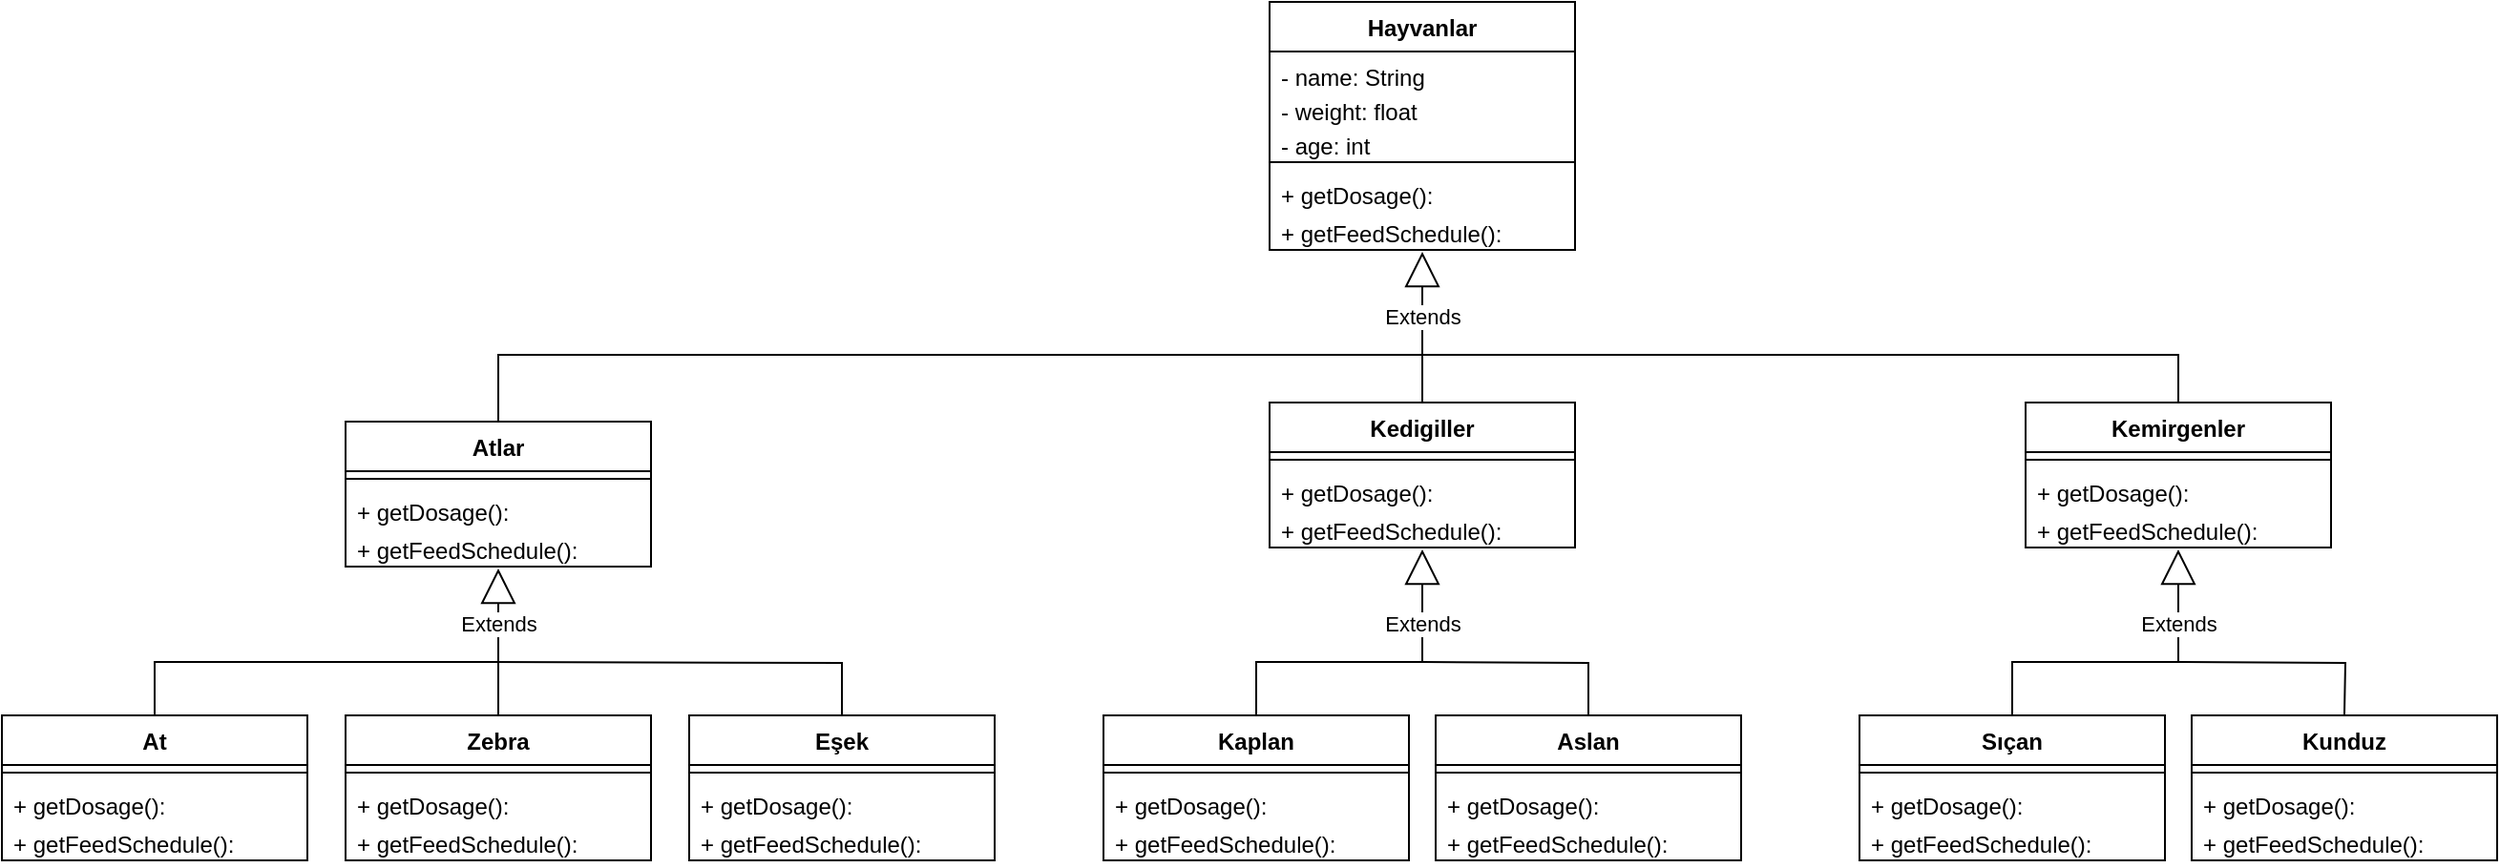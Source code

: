 <mxfile version="20.2.4" type="device"><diagram id="rgGAHHNMpEUuQ-SkCWsX" name="Sayfa -1"><mxGraphModel dx="2249" dy="1931" grid="1" gridSize="10" guides="1" tooltips="1" connect="1" arrows="1" fold="1" page="1" pageScale="1" pageWidth="827" pageHeight="1169" math="0" shadow="0"><root><mxCell id="0"/><mxCell id="1" parent="0"/><mxCell id="jSu4BmUehy45Kzqd7HJT-1" value="Hayvanlar" style="swimlane;fontStyle=1;align=center;verticalAlign=top;childLayout=stackLayout;horizontal=1;startSize=26;horizontalStack=0;resizeParent=1;resizeParentMax=0;resizeLast=0;collapsible=1;marginBottom=0;strokeColor=default;" parent="1" vertex="1"><mxGeometry x="334" y="-30" width="160" height="130" as="geometry"><mxRectangle x="334" y="20" width="100" height="30" as="alternateBounds"/></mxGeometry></mxCell><mxCell id="jSu4BmUehy45Kzqd7HJT-2" value="- name: String" style="text;strokeColor=none;fillColor=none;align=left;verticalAlign=top;spacingLeft=4;spacingRight=4;overflow=hidden;rotatable=0;points=[[0,0.5],[1,0.5]];portConstraint=eastwest;" parent="jSu4BmUehy45Kzqd7HJT-1" vertex="1"><mxGeometry y="26" width="160" height="18" as="geometry"/></mxCell><mxCell id="jSu4BmUehy45Kzqd7HJT-68" value="- weight: float" style="text;strokeColor=none;fillColor=none;spacingLeft=4;spacingRight=4;overflow=hidden;rotatable=0;points=[[0,0.5],[1,0.5]];portConstraint=eastwest;fontSize=12;" parent="jSu4BmUehy45Kzqd7HJT-1" vertex="1"><mxGeometry y="44" width="160" height="18" as="geometry"/></mxCell><mxCell id="jSu4BmUehy45Kzqd7HJT-69" value="- age: int" style="text;strokeColor=none;fillColor=none;spacingLeft=4;spacingRight=4;overflow=hidden;rotatable=0;points=[[0,0.5],[1,0.5]];portConstraint=eastwest;fontSize=12;" parent="jSu4BmUehy45Kzqd7HJT-1" vertex="1"><mxGeometry y="62" width="160" height="18" as="geometry"/></mxCell><mxCell id="jSu4BmUehy45Kzqd7HJT-3" value="" style="line;strokeWidth=1;fillColor=none;align=left;verticalAlign=middle;spacingTop=-1;spacingLeft=3;spacingRight=3;rotatable=0;labelPosition=right;points=[];portConstraint=eastwest;" parent="jSu4BmUehy45Kzqd7HJT-1" vertex="1"><mxGeometry y="80" width="160" height="8" as="geometry"/></mxCell><mxCell id="jSu4BmUehy45Kzqd7HJT-4" value="+ getDosage():" style="text;strokeColor=none;fillColor=none;align=left;verticalAlign=top;spacingLeft=4;spacingRight=4;overflow=hidden;rotatable=0;points=[[0,0.5],[1,0.5]];portConstraint=eastwest;" parent="jSu4BmUehy45Kzqd7HJT-1" vertex="1"><mxGeometry y="88" width="160" height="20" as="geometry"/></mxCell><mxCell id="yO4InMLimgz4RJKNMxAN-1" value="+ getFeedSchedule():" style="text;strokeColor=none;fillColor=none;align=left;verticalAlign=top;spacingLeft=4;spacingRight=4;overflow=hidden;rotatable=0;points=[[0,0.5],[1,0.5]];portConstraint=eastwest;" parent="jSu4BmUehy45Kzqd7HJT-1" vertex="1"><mxGeometry y="108" width="160" height="22" as="geometry"/></mxCell><mxCell id="jSu4BmUehy45Kzqd7HJT-5" value="Kemirgenler" style="swimlane;fontStyle=1;align=center;verticalAlign=top;childLayout=stackLayout;horizontal=1;startSize=26;horizontalStack=0;resizeParent=1;resizeParentMax=0;resizeLast=0;collapsible=1;marginBottom=0;" parent="1" vertex="1"><mxGeometry x="730" y="180" width="160" height="76" as="geometry"/></mxCell><mxCell id="jSu4BmUehy45Kzqd7HJT-7" value="" style="line;strokeWidth=1;fillColor=none;align=left;verticalAlign=middle;spacingTop=-1;spacingLeft=3;spacingRight=3;rotatable=0;labelPosition=right;points=[];portConstraint=eastwest;" parent="jSu4BmUehy45Kzqd7HJT-5" vertex="1"><mxGeometry y="26" width="160" height="8" as="geometry"/></mxCell><mxCell id="yO4InMLimgz4RJKNMxAN-6" value="+ getDosage():" style="text;strokeColor=none;fillColor=none;align=left;verticalAlign=top;spacingLeft=4;spacingRight=4;overflow=hidden;rotatable=0;points=[[0,0.5],[1,0.5]];portConstraint=eastwest;" parent="jSu4BmUehy45Kzqd7HJT-5" vertex="1"><mxGeometry y="34" width="160" height="20" as="geometry"/></mxCell><mxCell id="yO4InMLimgz4RJKNMxAN-7" value="+ getFeedSchedule():" style="text;strokeColor=none;fillColor=none;align=left;verticalAlign=top;spacingLeft=4;spacingRight=4;overflow=hidden;rotatable=0;points=[[0,0.5],[1,0.5]];portConstraint=eastwest;" parent="jSu4BmUehy45Kzqd7HJT-5" vertex="1"><mxGeometry y="54" width="160" height="22" as="geometry"/></mxCell><mxCell id="jSu4BmUehy45Kzqd7HJT-9" value="Kedigiller" style="swimlane;fontStyle=1;align=center;verticalAlign=top;childLayout=stackLayout;horizontal=1;startSize=26;horizontalStack=0;resizeParent=1;resizeParentMax=0;resizeLast=0;collapsible=1;marginBottom=0;" parent="1" vertex="1"><mxGeometry x="334" y="180" width="160" height="76" as="geometry"/></mxCell><mxCell id="jSu4BmUehy45Kzqd7HJT-11" value="" style="line;strokeWidth=1;fillColor=none;align=left;verticalAlign=middle;spacingTop=-1;spacingLeft=3;spacingRight=3;rotatable=0;labelPosition=right;points=[];portConstraint=eastwest;" parent="jSu4BmUehy45Kzqd7HJT-9" vertex="1"><mxGeometry y="26" width="160" height="8" as="geometry"/></mxCell><mxCell id="yO4InMLimgz4RJKNMxAN-4" value="+ getDosage():" style="text;strokeColor=none;fillColor=none;align=left;verticalAlign=top;spacingLeft=4;spacingRight=4;overflow=hidden;rotatable=0;points=[[0,0.5],[1,0.5]];portConstraint=eastwest;" parent="jSu4BmUehy45Kzqd7HJT-9" vertex="1"><mxGeometry y="34" width="160" height="20" as="geometry"/></mxCell><mxCell id="yO4InMLimgz4RJKNMxAN-5" value="+ getFeedSchedule():" style="text;strokeColor=none;fillColor=none;align=left;verticalAlign=top;spacingLeft=4;spacingRight=4;overflow=hidden;rotatable=0;points=[[0,0.5],[1,0.5]];portConstraint=eastwest;" parent="jSu4BmUehy45Kzqd7HJT-9" vertex="1"><mxGeometry y="54" width="160" height="22" as="geometry"/></mxCell><mxCell id="jSu4BmUehy45Kzqd7HJT-13" value="Atlar" style="swimlane;fontStyle=1;align=center;verticalAlign=top;childLayout=stackLayout;horizontal=1;startSize=26;horizontalStack=0;resizeParent=1;resizeParentMax=0;resizeLast=0;collapsible=1;marginBottom=0;" parent="1" vertex="1"><mxGeometry x="-150" y="190" width="160" height="76" as="geometry"/></mxCell><mxCell id="jSu4BmUehy45Kzqd7HJT-15" value="" style="line;strokeWidth=1;fillColor=none;align=left;verticalAlign=middle;spacingTop=-1;spacingLeft=3;spacingRight=3;rotatable=0;labelPosition=right;points=[];portConstraint=eastwest;" parent="jSu4BmUehy45Kzqd7HJT-13" vertex="1"><mxGeometry y="26" width="160" height="8" as="geometry"/></mxCell><mxCell id="yO4InMLimgz4RJKNMxAN-2" value="+ getDosage():" style="text;strokeColor=none;fillColor=none;align=left;verticalAlign=top;spacingLeft=4;spacingRight=4;overflow=hidden;rotatable=0;points=[[0,0.5],[1,0.5]];portConstraint=eastwest;" parent="jSu4BmUehy45Kzqd7HJT-13" vertex="1"><mxGeometry y="34" width="160" height="20" as="geometry"/></mxCell><mxCell id="yO4InMLimgz4RJKNMxAN-3" value="+ getFeedSchedule():" style="text;strokeColor=none;fillColor=none;align=left;verticalAlign=top;spacingLeft=4;spacingRight=4;overflow=hidden;rotatable=0;points=[[0,0.5],[1,0.5]];portConstraint=eastwest;" parent="jSu4BmUehy45Kzqd7HJT-13" vertex="1"><mxGeometry y="54" width="160" height="22" as="geometry"/></mxCell><mxCell id="jSu4BmUehy45Kzqd7HJT-17" value="Eşek" style="swimlane;fontStyle=1;align=center;verticalAlign=top;childLayout=stackLayout;horizontal=1;startSize=26;horizontalStack=0;resizeParent=1;resizeParentMax=0;resizeLast=0;collapsible=1;marginBottom=0;" parent="1" vertex="1"><mxGeometry x="30" y="344" width="160" height="76" as="geometry"/></mxCell><mxCell id="jSu4BmUehy45Kzqd7HJT-19" value="" style="line;strokeWidth=1;fillColor=none;align=left;verticalAlign=middle;spacingTop=-1;spacingLeft=3;spacingRight=3;rotatable=0;labelPosition=right;points=[];portConstraint=eastwest;" parent="jSu4BmUehy45Kzqd7HJT-17" vertex="1"><mxGeometry y="26" width="160" height="8" as="geometry"/></mxCell><mxCell id="yO4InMLimgz4RJKNMxAN-12" value="+ getDosage():" style="text;strokeColor=none;fillColor=none;align=left;verticalAlign=top;spacingLeft=4;spacingRight=4;overflow=hidden;rotatable=0;points=[[0,0.5],[1,0.5]];portConstraint=eastwest;" parent="jSu4BmUehy45Kzqd7HJT-17" vertex="1"><mxGeometry y="34" width="160" height="20" as="geometry"/></mxCell><mxCell id="yO4InMLimgz4RJKNMxAN-13" value="+ getFeedSchedule():" style="text;strokeColor=none;fillColor=none;align=left;verticalAlign=top;spacingLeft=4;spacingRight=4;overflow=hidden;rotatable=0;points=[[0,0.5],[1,0.5]];portConstraint=eastwest;" parent="jSu4BmUehy45Kzqd7HJT-17" vertex="1"><mxGeometry y="54" width="160" height="22" as="geometry"/></mxCell><mxCell id="jSu4BmUehy45Kzqd7HJT-21" value="Zebra" style="swimlane;fontStyle=1;align=center;verticalAlign=top;childLayout=stackLayout;horizontal=1;startSize=26;horizontalStack=0;resizeParent=1;resizeParentMax=0;resizeLast=0;collapsible=1;marginBottom=0;" parent="1" vertex="1"><mxGeometry x="-150" y="344" width="160" height="76" as="geometry"/></mxCell><mxCell id="jSu4BmUehy45Kzqd7HJT-23" value="" style="line;strokeWidth=1;fillColor=none;align=left;verticalAlign=middle;spacingTop=-1;spacingLeft=3;spacingRight=3;rotatable=0;labelPosition=right;points=[];portConstraint=eastwest;" parent="jSu4BmUehy45Kzqd7HJT-21" vertex="1"><mxGeometry y="26" width="160" height="8" as="geometry"/></mxCell><mxCell id="yO4InMLimgz4RJKNMxAN-10" value="+ getDosage():" style="text;strokeColor=none;fillColor=none;align=left;verticalAlign=top;spacingLeft=4;spacingRight=4;overflow=hidden;rotatable=0;points=[[0,0.5],[1,0.5]];portConstraint=eastwest;" parent="jSu4BmUehy45Kzqd7HJT-21" vertex="1"><mxGeometry y="34" width="160" height="20" as="geometry"/></mxCell><mxCell id="yO4InMLimgz4RJKNMxAN-11" value="+ getFeedSchedule():" style="text;strokeColor=none;fillColor=none;align=left;verticalAlign=top;spacingLeft=4;spacingRight=4;overflow=hidden;rotatable=0;points=[[0,0.5],[1,0.5]];portConstraint=eastwest;" parent="jSu4BmUehy45Kzqd7HJT-21" vertex="1"><mxGeometry y="54" width="160" height="22" as="geometry"/></mxCell><mxCell id="jSu4BmUehy45Kzqd7HJT-25" value="At&#10;" style="swimlane;fontStyle=1;align=center;verticalAlign=top;childLayout=stackLayout;horizontal=1;startSize=26;horizontalStack=0;resizeParent=1;resizeParentMax=0;resizeLast=0;collapsible=1;marginBottom=0;" parent="1" vertex="1"><mxGeometry x="-330" y="344" width="160" height="76" as="geometry"/></mxCell><mxCell id="jSu4BmUehy45Kzqd7HJT-27" value="" style="line;strokeWidth=1;fillColor=none;align=left;verticalAlign=middle;spacingTop=-1;spacingLeft=3;spacingRight=3;rotatable=0;labelPosition=right;points=[];portConstraint=eastwest;" parent="jSu4BmUehy45Kzqd7HJT-25" vertex="1"><mxGeometry y="26" width="160" height="8" as="geometry"/></mxCell><mxCell id="yO4InMLimgz4RJKNMxAN-8" value="+ getDosage():" style="text;strokeColor=none;fillColor=none;align=left;verticalAlign=top;spacingLeft=4;spacingRight=4;overflow=hidden;rotatable=0;points=[[0,0.5],[1,0.5]];portConstraint=eastwest;" parent="jSu4BmUehy45Kzqd7HJT-25" vertex="1"><mxGeometry y="34" width="160" height="20" as="geometry"/></mxCell><mxCell id="yO4InMLimgz4RJKNMxAN-9" value="+ getFeedSchedule():" style="text;strokeColor=none;fillColor=none;align=left;verticalAlign=top;spacingLeft=4;spacingRight=4;overflow=hidden;rotatable=0;points=[[0,0.5],[1,0.5]];portConstraint=eastwest;" parent="jSu4BmUehy45Kzqd7HJT-25" vertex="1"><mxGeometry y="54" width="160" height="22" as="geometry"/></mxCell><mxCell id="jSu4BmUehy45Kzqd7HJT-29" value="Aslan" style="swimlane;fontStyle=1;align=center;verticalAlign=top;childLayout=stackLayout;horizontal=1;startSize=26;horizontalStack=0;resizeParent=1;resizeParentMax=0;resizeLast=0;collapsible=1;marginBottom=0;" parent="1" vertex="1"><mxGeometry x="421" y="344" width="160" height="76" as="geometry"/></mxCell><mxCell id="jSu4BmUehy45Kzqd7HJT-31" value="" style="line;strokeWidth=1;fillColor=none;align=left;verticalAlign=middle;spacingTop=-1;spacingLeft=3;spacingRight=3;rotatable=0;labelPosition=right;points=[];portConstraint=eastwest;" parent="jSu4BmUehy45Kzqd7HJT-29" vertex="1"><mxGeometry y="26" width="160" height="8" as="geometry"/></mxCell><mxCell id="yO4InMLimgz4RJKNMxAN-16" value="+ getDosage():" style="text;strokeColor=none;fillColor=none;align=left;verticalAlign=top;spacingLeft=4;spacingRight=4;overflow=hidden;rotatable=0;points=[[0,0.5],[1,0.5]];portConstraint=eastwest;" parent="jSu4BmUehy45Kzqd7HJT-29" vertex="1"><mxGeometry y="34" width="160" height="20" as="geometry"/></mxCell><mxCell id="yO4InMLimgz4RJKNMxAN-17" value="+ getFeedSchedule():" style="text;strokeColor=none;fillColor=none;align=left;verticalAlign=top;spacingLeft=4;spacingRight=4;overflow=hidden;rotatable=0;points=[[0,0.5],[1,0.5]];portConstraint=eastwest;" parent="jSu4BmUehy45Kzqd7HJT-29" vertex="1"><mxGeometry y="54" width="160" height="22" as="geometry"/></mxCell><mxCell id="jSu4BmUehy45Kzqd7HJT-33" value="Kaplan" style="swimlane;fontStyle=1;align=center;verticalAlign=top;childLayout=stackLayout;horizontal=1;startSize=26;horizontalStack=0;resizeParent=1;resizeParentMax=0;resizeLast=0;collapsible=1;marginBottom=0;" parent="1" vertex="1"><mxGeometry x="247" y="344" width="160" height="76" as="geometry"/></mxCell><mxCell id="jSu4BmUehy45Kzqd7HJT-35" value="" style="line;strokeWidth=1;fillColor=none;align=left;verticalAlign=middle;spacingTop=-1;spacingLeft=3;spacingRight=3;rotatable=0;labelPosition=right;points=[];portConstraint=eastwest;" parent="jSu4BmUehy45Kzqd7HJT-33" vertex="1"><mxGeometry y="26" width="160" height="8" as="geometry"/></mxCell><mxCell id="yO4InMLimgz4RJKNMxAN-14" value="+ getDosage():" style="text;strokeColor=none;fillColor=none;align=left;verticalAlign=top;spacingLeft=4;spacingRight=4;overflow=hidden;rotatable=0;points=[[0,0.5],[1,0.5]];portConstraint=eastwest;" parent="jSu4BmUehy45Kzqd7HJT-33" vertex="1"><mxGeometry y="34" width="160" height="20" as="geometry"/></mxCell><mxCell id="yO4InMLimgz4RJKNMxAN-15" value="+ getFeedSchedule():" style="text;strokeColor=none;fillColor=none;align=left;verticalAlign=top;spacingLeft=4;spacingRight=4;overflow=hidden;rotatable=0;points=[[0,0.5],[1,0.5]];portConstraint=eastwest;" parent="jSu4BmUehy45Kzqd7HJT-33" vertex="1"><mxGeometry y="54" width="160" height="22" as="geometry"/></mxCell><mxCell id="jSu4BmUehy45Kzqd7HJT-45" value="Kunduz" style="swimlane;fontStyle=1;align=center;verticalAlign=top;childLayout=stackLayout;horizontal=1;startSize=26;horizontalStack=0;resizeParent=1;resizeParentMax=0;resizeLast=0;collapsible=1;marginBottom=0;" parent="1" vertex="1"><mxGeometry x="817" y="344" width="160" height="76" as="geometry"/></mxCell><mxCell id="jSu4BmUehy45Kzqd7HJT-47" value="" style="line;strokeWidth=1;fillColor=none;align=left;verticalAlign=middle;spacingTop=-1;spacingLeft=3;spacingRight=3;rotatable=0;labelPosition=right;points=[];portConstraint=eastwest;" parent="jSu4BmUehy45Kzqd7HJT-45" vertex="1"><mxGeometry y="26" width="160" height="8" as="geometry"/></mxCell><mxCell id="yO4InMLimgz4RJKNMxAN-20" value="+ getDosage():" style="text;strokeColor=none;fillColor=none;align=left;verticalAlign=top;spacingLeft=4;spacingRight=4;overflow=hidden;rotatable=0;points=[[0,0.5],[1,0.5]];portConstraint=eastwest;" parent="jSu4BmUehy45Kzqd7HJT-45" vertex="1"><mxGeometry y="34" width="160" height="20" as="geometry"/></mxCell><mxCell id="yO4InMLimgz4RJKNMxAN-21" value="+ getFeedSchedule():" style="text;strokeColor=none;fillColor=none;align=left;verticalAlign=top;spacingLeft=4;spacingRight=4;overflow=hidden;rotatable=0;points=[[0,0.5],[1,0.5]];portConstraint=eastwest;" parent="jSu4BmUehy45Kzqd7HJT-45" vertex="1"><mxGeometry y="54" width="160" height="22" as="geometry"/></mxCell><mxCell id="jSu4BmUehy45Kzqd7HJT-49" value="Sıçan" style="swimlane;fontStyle=1;align=center;verticalAlign=top;childLayout=stackLayout;horizontal=1;startSize=26;horizontalStack=0;resizeParent=1;resizeParentMax=0;resizeLast=0;collapsible=1;marginBottom=0;" parent="1" vertex="1"><mxGeometry x="643" y="344" width="160" height="76" as="geometry"/></mxCell><mxCell id="jSu4BmUehy45Kzqd7HJT-51" value="" style="line;strokeWidth=1;fillColor=none;align=left;verticalAlign=middle;spacingTop=-1;spacingLeft=3;spacingRight=3;rotatable=0;labelPosition=right;points=[];portConstraint=eastwest;" parent="jSu4BmUehy45Kzqd7HJT-49" vertex="1"><mxGeometry y="26" width="160" height="8" as="geometry"/></mxCell><mxCell id="yO4InMLimgz4RJKNMxAN-18" value="+ getDosage():" style="text;strokeColor=none;fillColor=none;align=left;verticalAlign=top;spacingLeft=4;spacingRight=4;overflow=hidden;rotatable=0;points=[[0,0.5],[1,0.5]];portConstraint=eastwest;" parent="jSu4BmUehy45Kzqd7HJT-49" vertex="1"><mxGeometry y="34" width="160" height="20" as="geometry"/></mxCell><mxCell id="yO4InMLimgz4RJKNMxAN-19" value="+ getFeedSchedule():" style="text;strokeColor=none;fillColor=none;align=left;verticalAlign=top;spacingLeft=4;spacingRight=4;overflow=hidden;rotatable=0;points=[[0,0.5],[1,0.5]];portConstraint=eastwest;" parent="jSu4BmUehy45Kzqd7HJT-49" vertex="1"><mxGeometry y="54" width="160" height="22" as="geometry"/></mxCell><mxCell id="jSu4BmUehy45Kzqd7HJT-53" value="Extends" style="endArrow=block;endSize=16;endFill=0;html=1;rounded=0;edgeStyle=orthogonalEdgeStyle;strokeWidth=1;snapToPoint=1;strokeColor=default;exitX=0.5;exitY=0;exitDx=0;exitDy=0;" parent="1" source="jSu4BmUehy45Kzqd7HJT-13" edge="1"><mxGeometry x="0.881" width="160" relative="1" as="geometry"><mxPoint x="314" y="171.69" as="sourcePoint"/><mxPoint x="414" y="101" as="targetPoint"/><Array as="points"><mxPoint x="-70" y="155"/><mxPoint x="414" y="155"/></Array><mxPoint as="offset"/></mxGeometry></mxCell><mxCell id="jSu4BmUehy45Kzqd7HJT-54" value="Extends" style="endArrow=block;endSize=16;endFill=0;html=1;rounded=0;edgeStyle=orthogonalEdgeStyle;strokeWidth=1;snapToPoint=1;strokeColor=default;exitX=0.5;exitY=0;exitDx=0;exitDy=0;" parent="1" source="jSu4BmUehy45Kzqd7HJT-25" edge="1"><mxGeometry x="0.774" width="160" relative="1" as="geometry"><mxPoint x="-250" y="336" as="sourcePoint"/><mxPoint x="-70" y="267" as="targetPoint"/><Array as="points"><mxPoint x="-250" y="316"/><mxPoint x="-70" y="316"/></Array><mxPoint as="offset"/></mxGeometry></mxCell><mxCell id="jSu4BmUehy45Kzqd7HJT-57" value="" style="endArrow=none;endFill=0;endSize=12;html=1;rounded=0;strokeColor=default;strokeWidth=1;edgeStyle=orthogonalEdgeStyle;entryX=0.5;entryY=0;entryDx=0;entryDy=0;" parent="1" target="jSu4BmUehy45Kzqd7HJT-5" edge="1"><mxGeometry width="160" relative="1" as="geometry"><mxPoint x="414" y="155" as="sourcePoint"/><mxPoint x="820" y="175" as="targetPoint"/><Array as="points"><mxPoint x="810" y="155"/></Array></mxGeometry></mxCell><mxCell id="jSu4BmUehy45Kzqd7HJT-58" value="" style="endArrow=none;endFill=0;endSize=12;html=1;rounded=0;strokeColor=default;strokeWidth=1;edgeStyle=orthogonalEdgeStyle;entryX=0.5;entryY=0;entryDx=0;entryDy=0;" parent="1" target="jSu4BmUehy45Kzqd7HJT-17" edge="1"><mxGeometry width="160" relative="1" as="geometry"><mxPoint x="-80" y="316" as="sourcePoint"/><mxPoint x="110" y="316" as="targetPoint"/></mxGeometry></mxCell><mxCell id="jSu4BmUehy45Kzqd7HJT-59" value="" style="endArrow=none;endFill=0;endSize=12;html=1;rounded=0;strokeColor=default;strokeWidth=1;edgeStyle=orthogonalEdgeStyle;exitX=0.5;exitY=0;exitDx=0;exitDy=0;" parent="1" source="jSu4BmUehy45Kzqd7HJT-9" edge="1"><mxGeometry width="160" relative="1" as="geometry"><mxPoint x="130" y="222.8" as="sourcePoint"/><mxPoint x="414" y="155" as="targetPoint"/><Array as="points"><mxPoint x="414" y="155"/></Array></mxGeometry></mxCell><mxCell id="jSu4BmUehy45Kzqd7HJT-61" value="Extends" style="endArrow=block;endSize=16;endFill=0;html=1;rounded=0;edgeStyle=orthogonalEdgeStyle;strokeWidth=1;snapToPoint=1;strokeColor=default;exitX=0.5;exitY=0;exitDx=0;exitDy=0;" parent="1" source="jSu4BmUehy45Kzqd7HJT-33" edge="1"><mxGeometry x="0.557" width="160" relative="1" as="geometry"><mxPoint x="330" y="338" as="sourcePoint"/><mxPoint x="414" y="257" as="targetPoint"/><Array as="points"><mxPoint x="327" y="316"/><mxPoint x="414" y="316"/></Array><mxPoint as="offset"/></mxGeometry></mxCell><mxCell id="jSu4BmUehy45Kzqd7HJT-64" value="" style="endArrow=none;endFill=0;endSize=12;html=1;rounded=0;strokeColor=default;strokeWidth=1;edgeStyle=orthogonalEdgeStyle;entryX=0.5;entryY=0;entryDx=0;entryDy=0;" parent="1" target="jSu4BmUehy45Kzqd7HJT-29" edge="1"><mxGeometry width="160" relative="1" as="geometry"><mxPoint x="414" y="316.0" as="sourcePoint"/><mxPoint x="500" y="316" as="targetPoint"/></mxGeometry></mxCell><mxCell id="jSu4BmUehy45Kzqd7HJT-65" value="" style="endArrow=none;endFill=0;endSize=12;html=1;rounded=0;strokeColor=default;strokeWidth=1;edgeStyle=orthogonalEdgeStyle;entryX=0.5;entryY=0;entryDx=0;entryDy=0;" parent="1" target="jSu4BmUehy45Kzqd7HJT-21" edge="1"><mxGeometry width="160" relative="1" as="geometry"><mxPoint x="-70" y="316" as="sourcePoint"/><mxPoint x="200" y="316" as="targetPoint"/><Array as="points"><mxPoint x="-70" y="316"/></Array></mxGeometry></mxCell><mxCell id="jSu4BmUehy45Kzqd7HJT-66" value="Extends" style="endArrow=block;endSize=16;endFill=0;html=1;rounded=0;edgeStyle=orthogonalEdgeStyle;strokeWidth=1;snapToPoint=1;strokeColor=default;exitX=0.5;exitY=0;exitDx=0;exitDy=0;" parent="1" edge="1"><mxGeometry x="0.557" width="160" relative="1" as="geometry"><mxPoint x="722.98" y="344" as="sourcePoint"/><mxPoint x="809.98" y="257.0" as="targetPoint"/><Array as="points"><mxPoint x="722.98" y="316"/><mxPoint x="809.98" y="316"/></Array><mxPoint as="offset"/></mxGeometry></mxCell><mxCell id="jSu4BmUehy45Kzqd7HJT-67" value="" style="endArrow=none;endFill=0;endSize=12;html=1;rounded=0;strokeColor=default;strokeWidth=1;edgeStyle=orthogonalEdgeStyle;entryX=0.5;entryY=0;entryDx=0;entryDy=0;" parent="1" edge="1"><mxGeometry width="160" relative="1" as="geometry"><mxPoint x="809.98" y="316.0" as="sourcePoint"/><mxPoint x="896.98" y="344" as="targetPoint"/></mxGeometry></mxCell></root></mxGraphModel></diagram></mxfile>